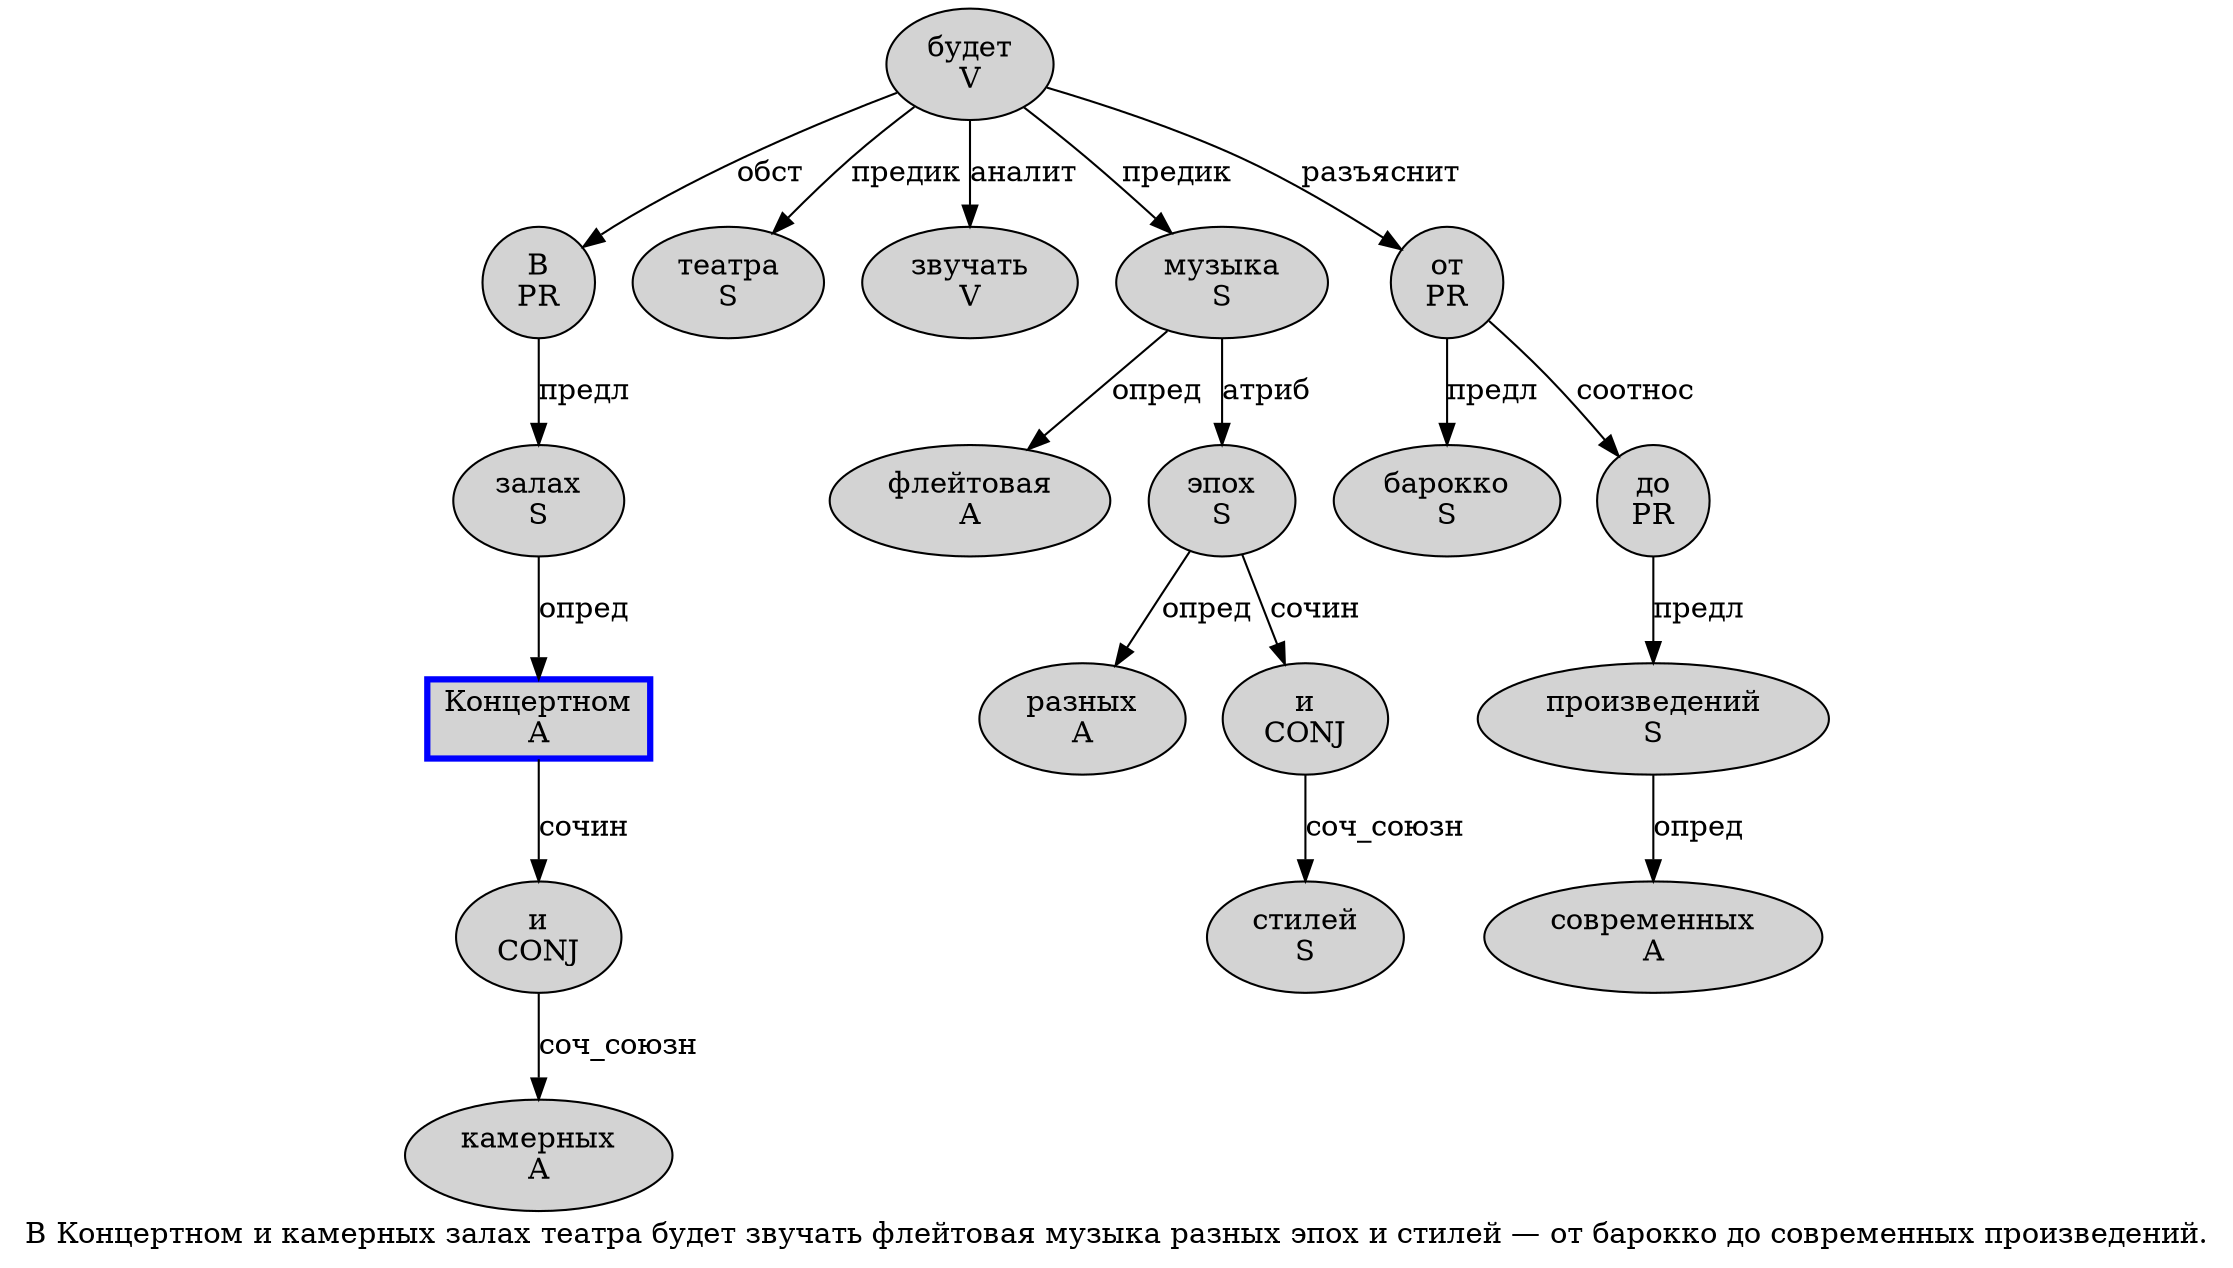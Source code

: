 digraph SENTENCE_132 {
	graph [label="В Концертном и камерных залах театра будет звучать флейтовая музыка разных эпох и стилей — от барокко до современных произведений."]
	node [style=filled]
		0 [label="В
PR" color="" fillcolor=lightgray penwidth=1 shape=ellipse]
		1 [label="Концертном
A" color=blue fillcolor=lightgray penwidth=3 shape=box]
		2 [label="и
CONJ" color="" fillcolor=lightgray penwidth=1 shape=ellipse]
		3 [label="камерных
A" color="" fillcolor=lightgray penwidth=1 shape=ellipse]
		4 [label="залах
S" color="" fillcolor=lightgray penwidth=1 shape=ellipse]
		5 [label="театра
S" color="" fillcolor=lightgray penwidth=1 shape=ellipse]
		6 [label="будет
V" color="" fillcolor=lightgray penwidth=1 shape=ellipse]
		7 [label="звучать
V" color="" fillcolor=lightgray penwidth=1 shape=ellipse]
		8 [label="флейтовая
A" color="" fillcolor=lightgray penwidth=1 shape=ellipse]
		9 [label="музыка
S" color="" fillcolor=lightgray penwidth=1 shape=ellipse]
		10 [label="разных
A" color="" fillcolor=lightgray penwidth=1 shape=ellipse]
		11 [label="эпох
S" color="" fillcolor=lightgray penwidth=1 shape=ellipse]
		12 [label="и
CONJ" color="" fillcolor=lightgray penwidth=1 shape=ellipse]
		13 [label="стилей
S" color="" fillcolor=lightgray penwidth=1 shape=ellipse]
		15 [label="от
PR" color="" fillcolor=lightgray penwidth=1 shape=ellipse]
		16 [label="барокко
S" color="" fillcolor=lightgray penwidth=1 shape=ellipse]
		17 [label="до
PR" color="" fillcolor=lightgray penwidth=1 shape=ellipse]
		18 [label="современных
A" color="" fillcolor=lightgray penwidth=1 shape=ellipse]
		19 [label="произведений
S" color="" fillcolor=lightgray penwidth=1 shape=ellipse]
			4 -> 1 [label="опред"]
			19 -> 18 [label="опред"]
			9 -> 8 [label="опред"]
			9 -> 11 [label="атриб"]
			6 -> 0 [label="обст"]
			6 -> 5 [label="предик"]
			6 -> 7 [label="аналит"]
			6 -> 9 [label="предик"]
			6 -> 15 [label="разъяснит"]
			2 -> 3 [label="соч_союзн"]
			1 -> 2 [label="сочин"]
			12 -> 13 [label="соч_союзн"]
			0 -> 4 [label="предл"]
			11 -> 10 [label="опред"]
			11 -> 12 [label="сочин"]
			17 -> 19 [label="предл"]
			15 -> 16 [label="предл"]
			15 -> 17 [label="соотнос"]
}